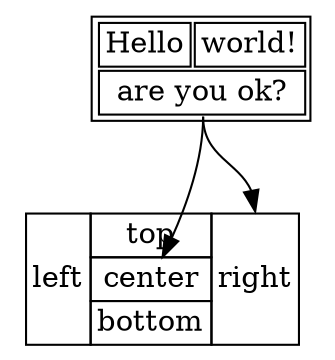 digraph MyGraph {
    a [shape=plaintext,label=<
      <table>
        <tr>
          <td>Hello</td>
          <td>world!</td>
        </tr>
        <tr>
          <td colspan="2" port="a1">are you ok?</td>
        </tr>
      </table>
    >]
    b [shape=plaintext,label=<
      <table border="0" cellborder="1" cellspacing="0">
        <tr>
          <td rowspan="3">left</td>
          <td>top</td>
          <td rowspan="3" port="b2">right</td>
        </tr>
        <tr>
          <td port="b1">center</td>
        </tr>
        <tr>
          <td>bottom</td>
        </tr>
      </table>
    >]

    a:a1 -> b:b1
    a:a1 -> b:b2
}